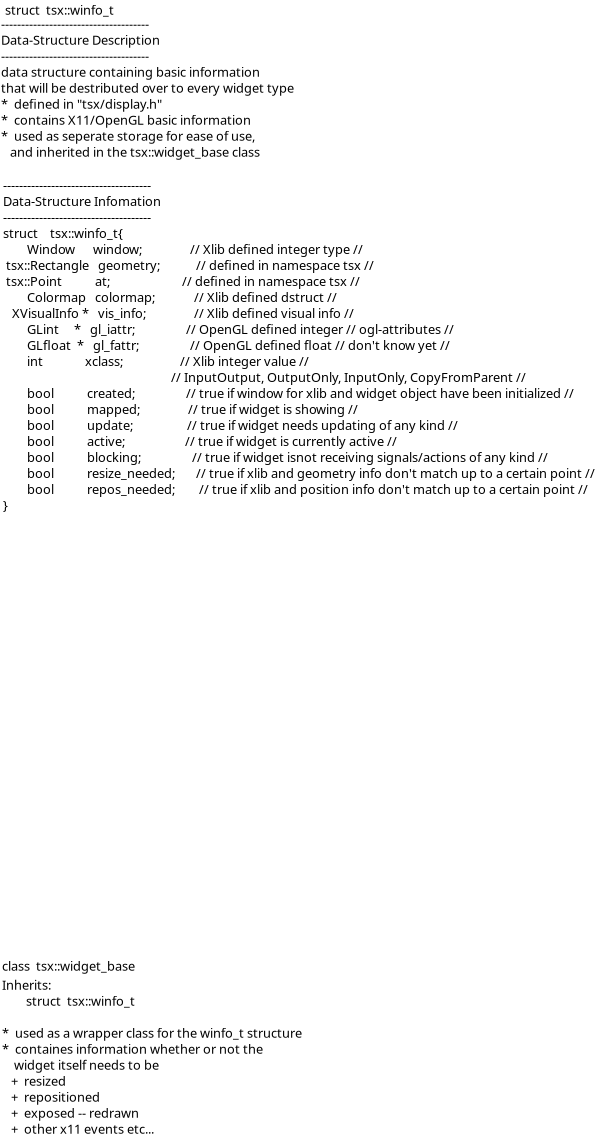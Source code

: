 <?xml version="1.0" encoding="UTF-8"?>
<dia:diagram xmlns:dia="http://www.lysator.liu.se/~alla/dia/">
  <dia:layer name="Background" visible="true" active="true">
    <dia:object type="Standard - Text" version="1" id="O0">
      <dia:attribute name="obj_pos">
        <dia:point val="0.3,-2.275"/>
      </dia:attribute>
      <dia:attribute name="obj_bb">
        <dia:rectangle val="0.3,-2.87;6.242,-2.125"/>
      </dia:attribute>
      <dia:attribute name="text">
        <dia:composite type="text">
          <dia:attribute name="string">
            <dia:string>#struct  tsx::winfo_t#</dia:string>
          </dia:attribute>
          <dia:attribute name="font">
            <dia:font family="sans" style="0" name="Helvetica"/>
          </dia:attribute>
          <dia:attribute name="height">
            <dia:real val="0.8"/>
          </dia:attribute>
          <dia:attribute name="pos">
            <dia:point val="0.3,-2.275"/>
          </dia:attribute>
          <dia:attribute name="color">
            <dia:color val="#000000"/>
          </dia:attribute>
          <dia:attribute name="alignment">
            <dia:enum val="0"/>
          </dia:attribute>
        </dia:composite>
      </dia:attribute>
      <dia:attribute name="valign">
        <dia:enum val="3"/>
      </dia:attribute>
    </dia:object>
    <dia:object type="Standard - Text" version="1" id="O1">
      <dia:attribute name="obj_pos">
        <dia:point val="0.1,-1.575"/>
      </dia:attribute>
      <dia:attribute name="obj_bb">
        <dia:rectangle val="0.1,-2.17;16.043,4.975"/>
      </dia:attribute>
      <dia:attribute name="text">
        <dia:composite type="text">
          <dia:attribute name="string">
            <dia:string>#-------------------------------------
Data-Structure Description
-------------------------------------
data structure containing basic information
that will be destributed over to every widget type
*  defined in "tsx/display.h"
*  contains X11/OpenGL basic information
*  used as seperate storage for ease of use,
   and inherited in the tsx::widget_base class#</dia:string>
          </dia:attribute>
          <dia:attribute name="font">
            <dia:font family="sans" style="0" name="Helvetica"/>
          </dia:attribute>
          <dia:attribute name="height">
            <dia:real val="0.8"/>
          </dia:attribute>
          <dia:attribute name="pos">
            <dia:point val="0.1,-1.575"/>
          </dia:attribute>
          <dia:attribute name="color">
            <dia:color val="#000000"/>
          </dia:attribute>
          <dia:attribute name="alignment">
            <dia:enum val="0"/>
          </dia:attribute>
        </dia:composite>
      </dia:attribute>
      <dia:attribute name="valign">
        <dia:enum val="3"/>
      </dia:attribute>
    </dia:object>
    <dia:object type="Standard - Text" version="1" id="O2">
      <dia:attribute name="obj_pos">
        <dia:point val="0.15,45.525"/>
      </dia:attribute>
      <dia:attribute name="obj_bb">
        <dia:rectangle val="0.15,44.93;7.543,45.675"/>
      </dia:attribute>
      <dia:attribute name="text">
        <dia:composite type="text">
          <dia:attribute name="string">
            <dia:string>#class  tsx::widget_base#</dia:string>
          </dia:attribute>
          <dia:attribute name="font">
            <dia:font family="sans" style="0" name="Helvetica"/>
          </dia:attribute>
          <dia:attribute name="height">
            <dia:real val="0.8"/>
          </dia:attribute>
          <dia:attribute name="pos">
            <dia:point val="0.15,45.525"/>
          </dia:attribute>
          <dia:attribute name="color">
            <dia:color val="#000000"/>
          </dia:attribute>
          <dia:attribute name="alignment">
            <dia:enum val="0"/>
          </dia:attribute>
        </dia:composite>
      </dia:attribute>
      <dia:attribute name="valign">
        <dia:enum val="3"/>
      </dia:attribute>
    </dia:object>
    <dia:object type="Standard - Text" version="1" id="O3">
      <dia:attribute name="obj_pos">
        <dia:point val="0.15,46.475"/>
      </dia:attribute>
      <dia:attribute name="obj_bb">
        <dia:rectangle val="0.15,45.88;16.512,53.825"/>
      </dia:attribute>
      <dia:attribute name="text">
        <dia:composite type="text">
          <dia:attribute name="string">
            <dia:string>#Inherits:
        struct  tsx::winfo_t

*  used as a wrapper class for the winfo_t structure
*  containes information whether or not the
    widget itself needs to be
   +  resized
   +  repositioned
   +  exposed -- redrawn
   +  other x11 events etc...#</dia:string>
          </dia:attribute>
          <dia:attribute name="font">
            <dia:font family="sans" style="0" name="Helvetica"/>
          </dia:attribute>
          <dia:attribute name="height">
            <dia:real val="0.8"/>
          </dia:attribute>
          <dia:attribute name="pos">
            <dia:point val="0.15,46.475"/>
          </dia:attribute>
          <dia:attribute name="color">
            <dia:color val="#000000"/>
          </dia:attribute>
          <dia:attribute name="alignment">
            <dia:enum val="0"/>
          </dia:attribute>
        </dia:composite>
      </dia:attribute>
      <dia:attribute name="valign">
        <dia:enum val="3"/>
      </dia:attribute>
    </dia:object>
    <dia:object type="Standard - Text" version="1" id="O4">
      <dia:attribute name="obj_pos">
        <dia:point val="0.2,6.493"/>
      </dia:attribute>
      <dia:attribute name="obj_bb">
        <dia:rectangle val="0.2,5.879;33.106,22.68"/>
      </dia:attribute>
      <dia:attribute name="text">
        <dia:composite type="text">
          <dia:attribute name="string">
            <dia:string>#-------------------------------------
Data-Structure Infomation 
-------------------------------------
struct    tsx::winfo_t{
        Window      window;                // Xlib defined integer type //
 tsx::Rectangle   geometry;            // defined in namespace tsx //
 tsx::Point           at;                        // defined in namespace tsx //
        Colormap   colormap;             // Xlib defined dstruct //
   XVisualInfo *   vis_info;                // Xlib defined visual info //
        GLint     *   gl_iattr;                 // OpenGL defined integer // ogl-attributes //
        GLfloat  *   gl_fattr;                 // OpenGL defined float // don't know yet //
        int              xclass;                   // Xlib integer value // 
                                                        // InputOutput, OutputOnly, InputOnly, CopyFromParent //
        bool           created;                 // true if window for xlib and widget object have been initialized //
        bool           mapped;                // true if widget is showing //
        bool           update;                  // true if widget needs updating of any kind //
        bool           active;                    // true if widget is currently active //
        bool           blocking;                 // true if widget isnot receiving signals/actions of any kind //
        bool           resize_needed;       // true if xlib and geometry info don't match up to a certain point //
        bool           repos_needed;        // true if xlib and position info don't match up to a certain point //
}#</dia:string>
          </dia:attribute>
          <dia:attribute name="font">
            <dia:font family="sans" style="0" name="Helvetica"/>
          </dia:attribute>
          <dia:attribute name="height">
            <dia:real val="0.8"/>
          </dia:attribute>
          <dia:attribute name="pos">
            <dia:point val="0.2,6.493"/>
          </dia:attribute>
          <dia:attribute name="color">
            <dia:color val="#000000"/>
          </dia:attribute>
          <dia:attribute name="alignment">
            <dia:enum val="0"/>
          </dia:attribute>
        </dia:composite>
      </dia:attribute>
      <dia:attribute name="valign">
        <dia:enum val="3"/>
      </dia:attribute>
    </dia:object>
  </dia:layer>
</dia:diagram>
